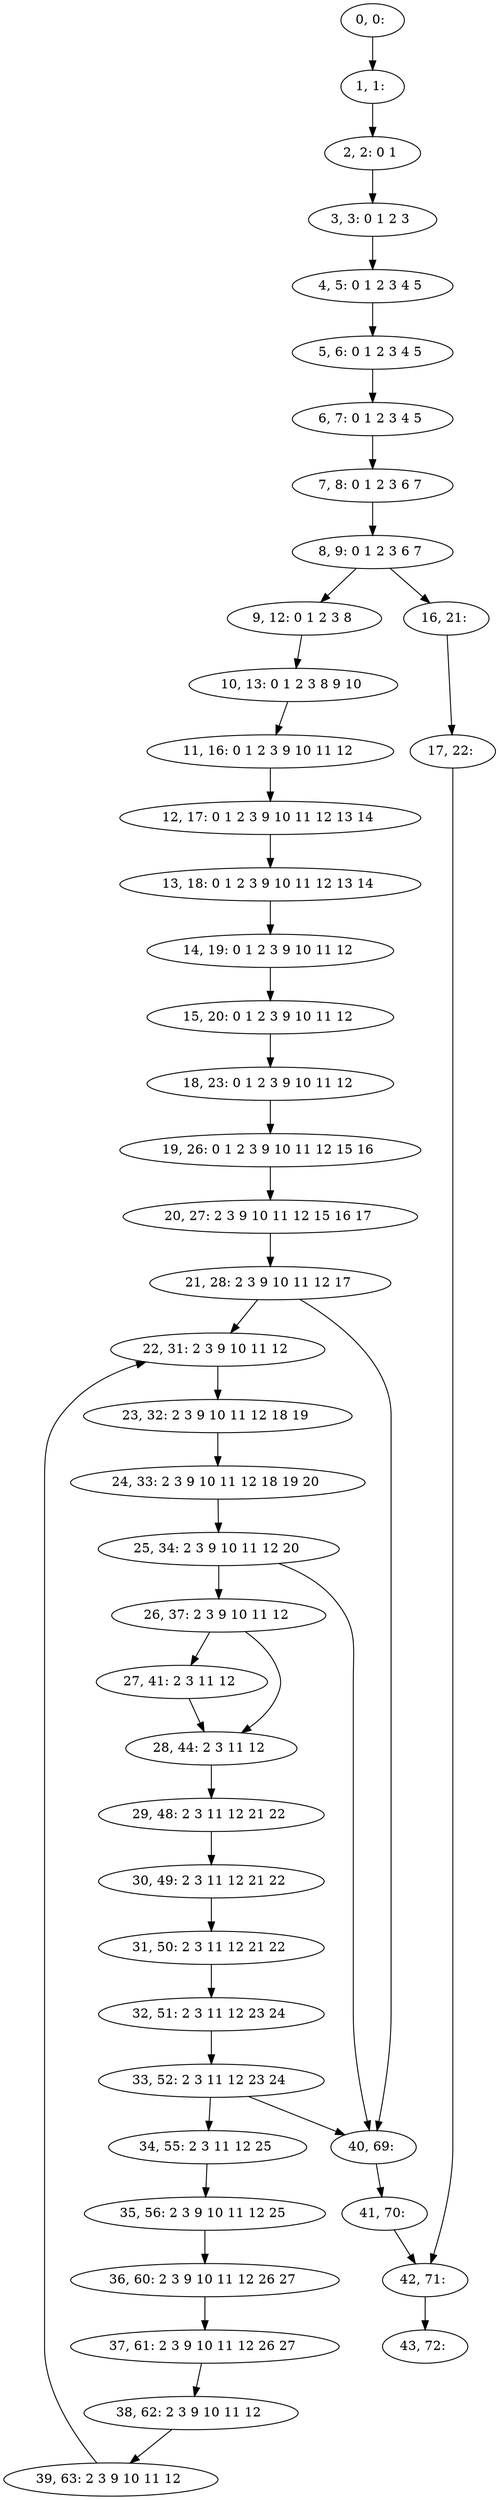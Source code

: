 digraph G {
0[label="0, 0: "];
1[label="1, 1: "];
2[label="2, 2: 0 1 "];
3[label="3, 3: 0 1 2 3 "];
4[label="4, 5: 0 1 2 3 4 5 "];
5[label="5, 6: 0 1 2 3 4 5 "];
6[label="6, 7: 0 1 2 3 4 5 "];
7[label="7, 8: 0 1 2 3 6 7 "];
8[label="8, 9: 0 1 2 3 6 7 "];
9[label="9, 12: 0 1 2 3 8 "];
10[label="10, 13: 0 1 2 3 8 9 10 "];
11[label="11, 16: 0 1 2 3 9 10 11 12 "];
12[label="12, 17: 0 1 2 3 9 10 11 12 13 14 "];
13[label="13, 18: 0 1 2 3 9 10 11 12 13 14 "];
14[label="14, 19: 0 1 2 3 9 10 11 12 "];
15[label="15, 20: 0 1 2 3 9 10 11 12 "];
16[label="16, 21: "];
17[label="17, 22: "];
18[label="18, 23: 0 1 2 3 9 10 11 12 "];
19[label="19, 26: 0 1 2 3 9 10 11 12 15 16 "];
20[label="20, 27: 2 3 9 10 11 12 15 16 17 "];
21[label="21, 28: 2 3 9 10 11 12 17 "];
22[label="22, 31: 2 3 9 10 11 12 "];
23[label="23, 32: 2 3 9 10 11 12 18 19 "];
24[label="24, 33: 2 3 9 10 11 12 18 19 20 "];
25[label="25, 34: 2 3 9 10 11 12 20 "];
26[label="26, 37: 2 3 9 10 11 12 "];
27[label="27, 41: 2 3 11 12 "];
28[label="28, 44: 2 3 11 12 "];
29[label="29, 48: 2 3 11 12 21 22 "];
30[label="30, 49: 2 3 11 12 21 22 "];
31[label="31, 50: 2 3 11 12 21 22 "];
32[label="32, 51: 2 3 11 12 23 24 "];
33[label="33, 52: 2 3 11 12 23 24 "];
34[label="34, 55: 2 3 11 12 25 "];
35[label="35, 56: 2 3 9 10 11 12 25 "];
36[label="36, 60: 2 3 9 10 11 12 26 27 "];
37[label="37, 61: 2 3 9 10 11 12 26 27 "];
38[label="38, 62: 2 3 9 10 11 12 "];
39[label="39, 63: 2 3 9 10 11 12 "];
40[label="40, 69: "];
41[label="41, 70: "];
42[label="42, 71: "];
43[label="43, 72: "];
0->1 ;
1->2 ;
2->3 ;
3->4 ;
4->5 ;
5->6 ;
6->7 ;
7->8 ;
8->9 ;
8->16 ;
9->10 ;
10->11 ;
11->12 ;
12->13 ;
13->14 ;
14->15 ;
15->18 ;
16->17 ;
17->42 ;
18->19 ;
19->20 ;
20->21 ;
21->22 ;
21->40 ;
22->23 ;
23->24 ;
24->25 ;
25->26 ;
25->40 ;
26->27 ;
26->28 ;
27->28 ;
28->29 ;
29->30 ;
30->31 ;
31->32 ;
32->33 ;
33->34 ;
33->40 ;
34->35 ;
35->36 ;
36->37 ;
37->38 ;
38->39 ;
39->22 ;
40->41 ;
41->42 ;
42->43 ;
}
